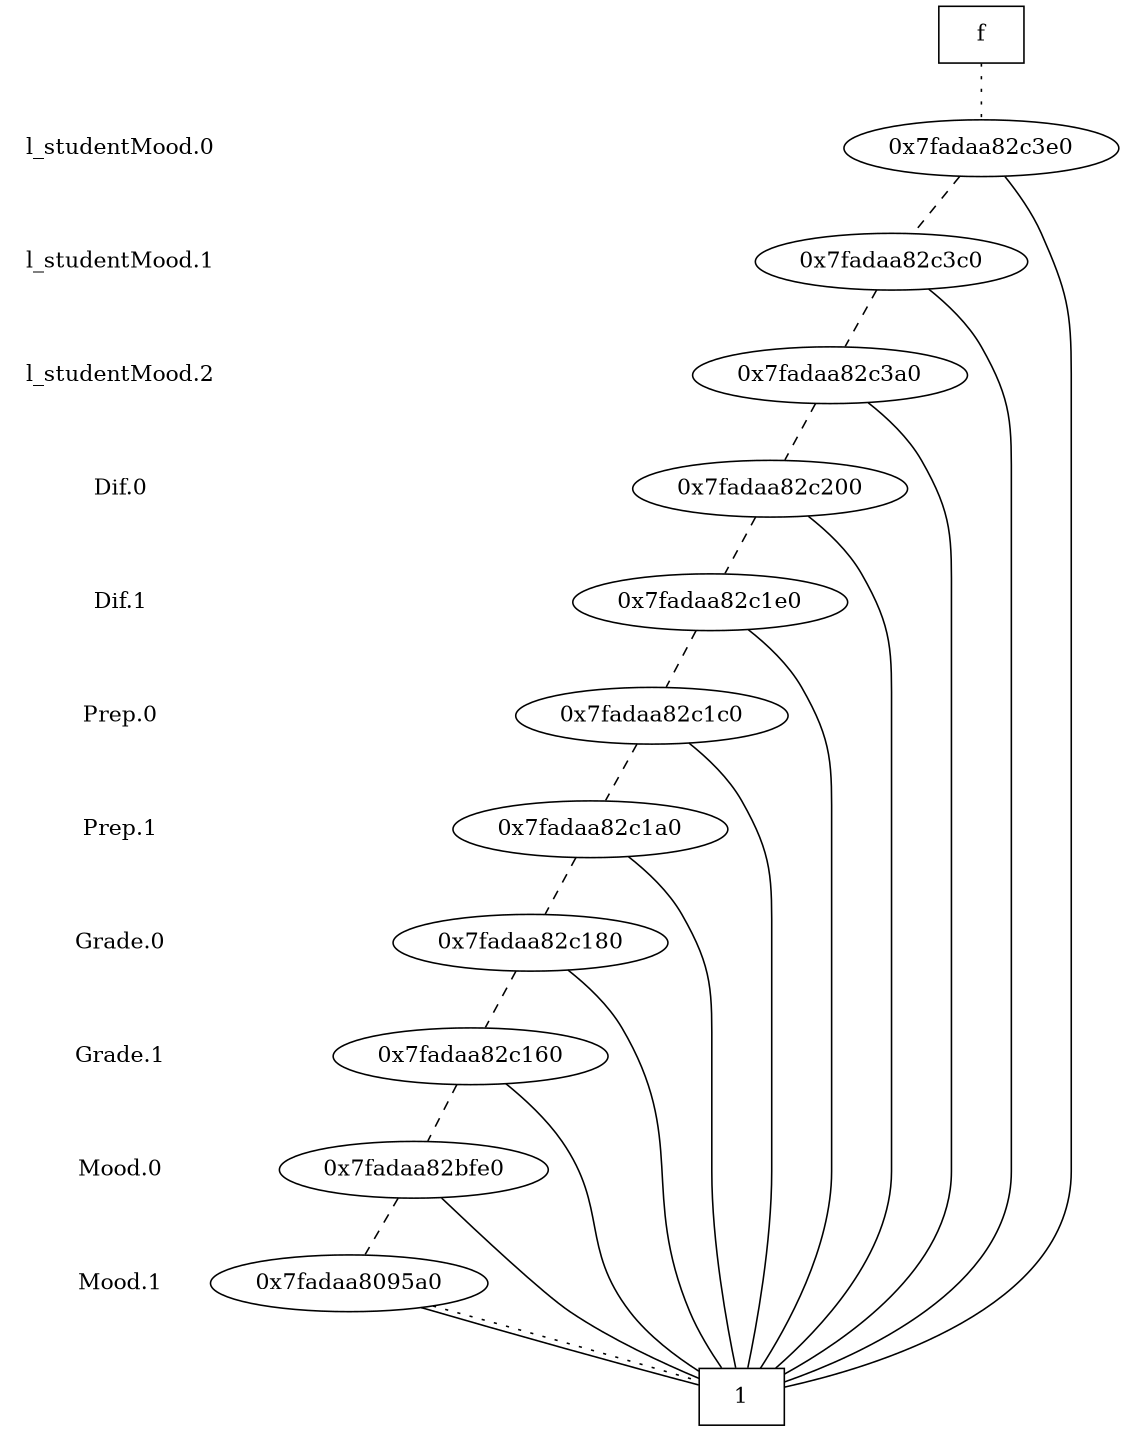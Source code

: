 digraph "DD" {
size = "7.5,10"
center = true;
edge [dir = none];
{ node [shape = plaintext];
  edge [style = invis];
  "CONST NODES" [style = invis];
" l_studentMood.0 " -> " l_studentMood.1 " -> " l_studentMood.2 " -> " Dif.0 " -> " Dif.1 " -> " Prep.0 " -> " Prep.1 " -> " Grade.0 " -> " Grade.1 " -> " Mood.0 " -> " Mood.1 " -> "CONST NODES"; 
}
{ rank = same; node [shape = box]; edge [style = invis];
"  f  "; }
{ rank = same; " l_studentMood.0 ";
"0x7fadaa82c3e0";
}
{ rank = same; " l_studentMood.1 ";
"0x7fadaa82c3c0";
}
{ rank = same; " l_studentMood.2 ";
"0x7fadaa82c3a0";
}
{ rank = same; " Dif.0 ";
"0x7fadaa82c200";
}
{ rank = same; " Dif.1 ";
"0x7fadaa82c1e0";
}
{ rank = same; " Prep.0 ";
"0x7fadaa82c1c0";
}
{ rank = same; " Prep.1 ";
"0x7fadaa82c1a0";
}
{ rank = same; " Grade.0 ";
"0x7fadaa82c180";
}
{ rank = same; " Grade.1 ";
"0x7fadaa82c160";
}
{ rank = same; " Mood.0 ";
"0x7fadaa82bfe0";
}
{ rank = same; " Mood.1 ";
"0x7fadaa8095a0";
}
{ rank = same; "CONST NODES";
{ node [shape = box]; "0x7fadaa808620";
}
}
"  f  " -> "0x7fadaa82c3e0" [style = dotted];
"0x7fadaa82c3e0" -> "0x7fadaa808620";
"0x7fadaa82c3e0" -> "0x7fadaa82c3c0" [style = dashed];
"0x7fadaa82c3c0" -> "0x7fadaa808620";
"0x7fadaa82c3c0" -> "0x7fadaa82c3a0" [style = dashed];
"0x7fadaa82c3a0" -> "0x7fadaa808620";
"0x7fadaa82c3a0" -> "0x7fadaa82c200" [style = dashed];
"0x7fadaa82c200" -> "0x7fadaa808620";
"0x7fadaa82c200" -> "0x7fadaa82c1e0" [style = dashed];
"0x7fadaa82c1e0" -> "0x7fadaa808620";
"0x7fadaa82c1e0" -> "0x7fadaa82c1c0" [style = dashed];
"0x7fadaa82c1c0" -> "0x7fadaa808620";
"0x7fadaa82c1c0" -> "0x7fadaa82c1a0" [style = dashed];
"0x7fadaa82c1a0" -> "0x7fadaa808620";
"0x7fadaa82c1a0" -> "0x7fadaa82c180" [style = dashed];
"0x7fadaa82c180" -> "0x7fadaa808620";
"0x7fadaa82c180" -> "0x7fadaa82c160" [style = dashed];
"0x7fadaa82c160" -> "0x7fadaa808620";
"0x7fadaa82c160" -> "0x7fadaa82bfe0" [style = dashed];
"0x7fadaa82bfe0" -> "0x7fadaa808620";
"0x7fadaa82bfe0" -> "0x7fadaa8095a0" [style = dashed];
"0x7fadaa8095a0" -> "0x7fadaa808620";
"0x7fadaa8095a0" -> "0x7fadaa808620" [style = dotted];
"0x7fadaa808620" [label = "1"];
}
digraph "DD" {
graph [dpi = 300];
center = true;
edge [dir = forward];
root [style=invis];
root -> 1042 [style=solid dir=both arrowtail=none];
1042 [label="18"];
999 [label="19"];
998 [label="20"];
997 [label="21"];
978 [label="22"];
977 [label="23"];
16777217 [shape=box, style=filled, label="0.000000"];
976 [label="24"];
975 [label="25"];
966 [label="26"];
965 [label="27"];
964 [label="28"];
963 [label="29"];
962 [label="30"];
961 [label="31"];
960 [label="32"];
959 [label="33"];
958 [label="34"];
957 [label="35"];
956 [label="36"];
955 [label="37"];
50331684 [label="38"];
16777229 [label="39"];
123 [shape=box, style=filled, label="0.600000"];
16777229 -> 123 [style=dashed];
16777229 -> 16777217 [style=solid dir=both arrowtail=none];
50331684 -> 16777229 [style=dashed];
50331684 -> 16777217 [style=solid dir=both arrowtail=none];
955 -> 50331684 [style=dashed];
955 -> 16777217 [style=solid dir=both arrowtail=none];
956 -> 955 [style=dashed];
956 -> 16777217 [style=solid dir=both arrowtail=none];
957 -> 956 [style=dashed];
957 -> 16777217 [style=solid dir=both arrowtail=none];
958 -> 957 [style=dashed];
958 -> 16777217 [style=solid dir=both arrowtail=none];
959 -> 958 [style=dashed];
959 -> 16777217 [style=solid dir=both arrowtail=none];
960 -> 959 [style=dashed];
960 -> 16777217 [style=solid dir=both arrowtail=none];
961 -> 960 [style=dashed];
961 -> 16777217 [style=solid dir=both arrowtail=none];
962 -> 961 [style=dashed];
962 -> 16777217 [style=solid dir=both arrowtail=none];
963 -> 962 [style=dashed];
963 -> 16777217 [style=solid dir=both arrowtail=none];
964 -> 963 [style=dashed];
964 -> 16777217 [style=solid dir=both arrowtail=none];
965 -> 16777217 [style=dashed];
965 -> 964 [style=solid dir=both arrowtail=none];
966 -> 965 [style=dashed];
966 -> 16777217 [style=solid dir=both arrowtail=none];
974 [label="26"];
973 [label="27"];
972 [label="28"];
971 [label="29"];
970 [label="30"];
969 [label="31"];
968 [label="32"];
967 [label="33"];
16777645 [label="34"];
16777644 [label="35"];
16777643 [label="36"];
16777642 [label="37"];
200 [label="38"];
199 [label="39"];
145 [shape=box, style=filled, label="0.400000"];
199 -> 145 [style=dashed];
199 -> 16777217 [style=solid dir=both arrowtail=none];
200 -> 199 [style=dashed];
200 -> 16777217 [style=solid dir=both arrowtail=none];
16777642 -> 200 [style=dashed];
16777642 -> 16777217 [style=solid dir=both arrowtail=none];
16777643 -> 16777642 [style=dashed];
16777643 -> 16777217 [style=solid dir=both arrowtail=none];
16777644 -> 16777643 [style=dashed];
16777644 -> 16777217 [style=solid dir=both arrowtail=none];
16777645 -> 16777644 [style=dashed];
16777645 -> 16777217 [style=solid dir=both arrowtail=none];
967 -> 16777645 [style=dashed];
967 -> 16777217 [style=solid dir=both arrowtail=none];
968 -> 967 [style=dashed];
968 -> 16777217 [style=solid dir=both arrowtail=none];
969 -> 968 [style=dashed];
969 -> 16777217 [style=solid dir=both arrowtail=none];
970 -> 969 [style=dashed];
970 -> 16777217 [style=solid dir=both arrowtail=none];
971 -> 970 [style=dashed];
971 -> 16777217 [style=solid dir=both arrowtail=none];
972 -> 971 [style=dashed];
972 -> 16777217 [style=solid dir=both arrowtail=none];
973 -> 972 [style=dashed];
973 -> 16777217 [style=solid dir=both arrowtail=none];
974 -> 973 [style=dashed];
974 -> 16777217 [style=solid dir=both arrowtail=none];
975 -> 966 [style=dashed];
975 -> 974 [style=solid dir=both arrowtail=none];
976 -> 975 [style=dashed];
976 -> 16777217 [style=solid dir=both arrowtail=none];
977 -> 16777217 [style=dashed];
977 -> 976 [style=solid dir=both arrowtail=none];
978 -> 977 [style=dashed];
978 -> 16777217 [style=solid dir=both arrowtail=none];
996 [label="22"];
995 [label="23"];
994 [label="24"];
993 [label="25"];
992 [label="26"];
991 [label="27"];
990 [label="28"];
989 [label="29"];
16777665 [label="30"];
984 [label="31"];
983 [label="32"];
982 [label="33"];
981 [label="34"];
16777664 [label="35"];
980 [label="36"];
979 [label="37"];
16777246 [label="38"];
16777244 [label="39"];
222 [shape=box, style=filled, label="0.700000"];
16777244 -> 222 [style=dashed];
16777244 -> 16777217 [style=solid dir=both arrowtail=none];
16777246 -> 16777244 [style=dashed];
16777246 -> 16777217 [style=solid dir=both arrowtail=none];
979 -> 16777246 [style=dashed];
979 -> 16777217 [style=solid dir=both arrowtail=none];
980 -> 979 [style=dashed];
980 -> 16777217 [style=solid dir=both arrowtail=none];
16777664 -> 980 [style=dashed];
16777664 -> 16777217 [style=solid dir=both arrowtail=none];
981 -> 16777664 [style=dashed];
981 -> 16777217 [style=solid dir=both arrowtail=none];
982 -> 981 [style=dashed];
982 -> 16777217 [style=solid dir=both arrowtail=none];
983 -> 982 [style=dashed];
983 -> 16777217 [style=solid dir=both arrowtail=none];
984 -> 16777217 [style=dashed];
984 -> 983 [style=solid dir=both arrowtail=none];
16777665 -> 984 [style=dashed];
16777665 -> 16777217 [style=solid dir=both arrowtail=none];
988 [label="30"];
16777669 [label="31"];
987 [label="32"];
16777668 [label="33"];
16777667 [label="34"];
986 [label="35"];
985 [label="36"];
16777666 [label="37"];
16777255 [label="38"];
33554494 [label="39"];
242 [shape=box, style=filled, label="0.300000"];
33554494 -> 242 [style=dashed];
33554494 -> 16777217 [style=solid dir=both arrowtail=none];
16777255 -> 33554494 [style=dashed];
16777255 -> 16777217 [style=solid dir=both arrowtail=none];
16777666 -> 16777255 [style=dashed];
16777666 -> 16777217 [style=solid dir=both arrowtail=none];
985 -> 16777666 [style=dashed];
985 -> 16777217 [style=solid dir=both arrowtail=none];
986 -> 985 [style=dashed];
986 -> 16777217 [style=solid dir=both arrowtail=none];
16777667 -> 986 [style=dashed];
16777667 -> 16777217 [style=solid dir=both arrowtail=none];
16777668 -> 16777667 [style=dashed];
16777668 -> 16777217 [style=solid dir=both arrowtail=none];
987 -> 16777668 [style=dashed];
987 -> 16777217 [style=solid dir=both arrowtail=none];
16777669 -> 987 [style=dashed];
16777669 -> 16777217 [style=solid dir=both arrowtail=none];
988 -> 16777669 [style=dashed];
988 -> 16777217 [style=solid dir=both arrowtail=none];
989 -> 16777665 [style=dashed];
989 -> 988 [style=solid dir=both arrowtail=none];
990 -> 989 [style=dashed];
990 -> 16777217 [style=solid dir=both arrowtail=none];
991 -> 16777217 [style=dashed];
991 -> 990 [style=solid dir=both arrowtail=none];
992 -> 16777217 [style=dashed];
992 -> 991 [style=solid dir=both arrowtail=none];
993 -> 992 [style=dashed];
993 -> 16777217 [style=solid dir=both arrowtail=none];
16777672 [label="25"];
16777671 [label="26"];
16777670 [label="27"];
16777670 -> 990 [style=dashed];
16777670 -> 16777217 [style=solid dir=both arrowtail=none];
16777671 -> 16777670 [style=dashed];
16777671 -> 16777217 [style=solid dir=both arrowtail=none];
16777672 -> 16777217 [style=dashed];
16777672 -> 16777671 [style=solid dir=both arrowtail=none];
994 -> 993 [style=dashed];
994 -> 16777672 [style=solid dir=both arrowtail=none];
995 -> 994 [style=dashed];
995 -> 16777217 [style=solid dir=both arrowtail=none];
996 -> 16777217 [style=dashed];
996 -> 995 [style=solid dir=both arrowtail=none];
997 -> 978 [style=dashed];
997 -> 996 [style=solid dir=both arrowtail=none];
16777673 [label="21"];
50332068 [label="22"];
50332067 [label="23"];
50332066 [label="24"];
50332065 [label="25"];
50332064 [label="26"];
50332063 [label="27"];
50332062 [label="28"];
50332050 [label="29"];
50332049 [label="30"];
50332048 [label="31"];
50332047 [label="32"];
50332046 [label="33"];
50332041 [label="34"];
50332040 [label="35"];
50332039 [label="36"];
50332038 [label="37"];
16777276 [label="38"];
33554521 [label="39"];
321 [shape=box, style=filled, label="0.950000"];
33554521 -> 321 [style=dashed];
33554521 -> 16777217 [style=solid dir=both arrowtail=none];
16777276 -> 33554521 [style=dashed];
16777276 -> 16777217 [style=solid dir=both arrowtail=none];
50332038 -> 16777276 [style=dashed];
50332038 -> 16777217 [style=solid dir=both arrowtail=none];
50332039 -> 50332038 [style=dashed];
50332039 -> 16777217 [style=solid dir=both arrowtail=none];
50332040 -> 16777217 [style=dashed];
50332040 -> 50332039 [style=solid dir=both arrowtail=none];
50332041 -> 50332040 [style=dashed];
50332041 -> 16777217 [style=solid dir=both arrowtail=none];
50332045 [label="34"];
50332044 [label="35"];
50332043 [label="36"];
50332042 [label="37"];
372 [label="38"];
50331750 [label="39"];
343 [shape=box, style=filled, label="0.050000"];
50331750 -> 343 [style=dashed];
50331750 -> 16777217 [style=solid dir=both arrowtail=none];
372 -> 50331750 [style=dashed];
372 -> 16777217 [style=solid dir=both arrowtail=none];
50332042 -> 372 [style=dashed];
50332042 -> 16777217 [style=solid dir=both arrowtail=none];
50332043 -> 50332042 [style=dashed];
50332043 -> 16777217 [style=solid dir=both arrowtail=none];
50332044 -> 50332043 [style=dashed];
50332044 -> 16777217 [style=solid dir=both arrowtail=none];
50332045 -> 50332044 [style=dashed];
50332045 -> 16777217 [style=solid dir=both arrowtail=none];
50332046 -> 50332041 [style=dashed];
50332046 -> 50332045 [style=solid dir=both arrowtail=none];
50332047 -> 50332046 [style=dashed];
50332047 -> 16777217 [style=solid dir=both arrowtail=none];
50332048 -> 16777217 [style=dashed];
50332048 -> 50332047 [style=solid dir=both arrowtail=none];
50332049 -> 16777217 [style=dashed];
50332049 -> 50332048 [style=solid dir=both arrowtail=none];
50332050 -> 50332049 [style=dashed];
50332050 -> 16777217 [style=solid dir=both arrowtail=none];
50332061 [label="29"];
50332060 [label="30"];
50332059 [label="31"];
50332058 [label="32"];
50332057 [label="33"];
50332054 [label="34"];
50332053 [label="35"];
50332052 [label="36"];
50332051 [label="37"];
33554580 [label="38"];
50331815 [label="39"];
469 [shape=box, style=filled, label="0.500000"];
50331815 -> 469 [style=dashed];
50331815 -> 16777217 [style=solid dir=both arrowtail=none];
33554580 -> 50331815 [style=dashed];
33554580 -> 16777217 [style=solid dir=both arrowtail=none];
50332051 -> 33554580 [style=dashed];
50332051 -> 16777217 [style=solid dir=both arrowtail=none];
50332052 -> 50332051 [style=dashed];
50332052 -> 16777217 [style=solid dir=both arrowtail=none];
50332053 -> 16777217 [style=dashed];
50332053 -> 50332052 [style=solid dir=both arrowtail=none];
50332054 -> 50332053 [style=dashed];
50332054 -> 16777217 [style=solid dir=both arrowtail=none];
50332056 [label="34"];
50332055 [label="35"];
50332055 -> 50332052 [style=dashed];
50332055 -> 16777217 [style=solid dir=both arrowtail=none];
50332056 -> 50332055 [style=dashed];
50332056 -> 16777217 [style=solid dir=both arrowtail=none];
50332057 -> 50332054 [style=dashed];
50332057 -> 50332056 [style=solid dir=both arrowtail=none];
50332058 -> 50332057 [style=dashed];
50332058 -> 16777217 [style=solid dir=both arrowtail=none];
50332059 -> 50332058 [style=dashed];
50332059 -> 16777217 [style=solid dir=both arrowtail=none];
50332060 -> 50332059 [style=dashed];
50332060 -> 16777217 [style=solid dir=both arrowtail=none];
50332061 -> 16777217 [style=dashed];
50332061 -> 50332060 [style=solid dir=both arrowtail=none];
50332062 -> 50332050 [style=dashed];
50332062 -> 50332061 [style=solid dir=both arrowtail=none];
50332063 -> 16777217 [style=dashed];
50332063 -> 50332062 [style=solid dir=both arrowtail=none];
50332064 -> 16777217 [style=dashed];
50332064 -> 50332063 [style=solid dir=both arrowtail=none];
50332065 -> 50332064 [style=dashed];
50332065 -> 16777217 [style=solid dir=both arrowtail=none];
16777663 [label="25"];
16777662 [label="26"];
16777661 [label="27"];
16777660 [label="28"];
16777650 [label="29"];
16777649 [label="30"];
16777648 [label="31"];
16777647 [label="32"];
16777646 [label="33"];
16777641 [label="34"];
16777640 [label="35"];
16777640 -> 16777217 [style=dashed];
16777640 -> 956 [style=solid dir=both arrowtail=none];
16777641 -> 16777640 [style=dashed];
16777641 -> 16777217 [style=solid dir=both arrowtail=none];
16777646 -> 16777641 [style=dashed];
16777646 -> 16777645 [style=solid dir=both arrowtail=none];
16777647 -> 16777646 [style=dashed];
16777647 -> 16777217 [style=solid dir=both arrowtail=none];
16777648 -> 16777217 [style=dashed];
16777648 -> 16777647 [style=solid dir=both arrowtail=none];
16777649 -> 16777217 [style=dashed];
16777649 -> 16777648 [style=solid dir=both arrowtail=none];
16777650 -> 16777649 [style=dashed];
16777650 -> 16777217 [style=solid dir=both arrowtail=none];
16777659 [label="29"];
16777658 [label="30"];
16777657 [label="31"];
16777656 [label="32"];
16777655 [label="33"];
16777652 [label="34"];
16777651 [label="35"];
16777651 -> 16777217 [style=dashed];
16777651 -> 50332043 [style=solid dir=both arrowtail=none];
16777652 -> 16777651 [style=dashed];
16777652 -> 16777217 [style=solid dir=both arrowtail=none];
16777654 [label="34"];
16777653 [label="35"];
16777653 -> 50332039 [style=dashed];
16777653 -> 16777217 [style=solid dir=both arrowtail=none];
16777654 -> 16777653 [style=dashed];
16777654 -> 16777217 [style=solid dir=both arrowtail=none];
16777655 -> 16777652 [style=dashed];
16777655 -> 16777654 [style=solid dir=both arrowtail=none];
16777656 -> 16777655 [style=dashed];
16777656 -> 16777217 [style=solid dir=both arrowtail=none];
16777657 -> 16777656 [style=dashed];
16777657 -> 16777217 [style=solid dir=both arrowtail=none];
16777658 -> 16777657 [style=dashed];
16777658 -> 16777217 [style=solid dir=both arrowtail=none];
16777659 -> 16777217 [style=dashed];
16777659 -> 16777658 [style=solid dir=both arrowtail=none];
16777660 -> 16777650 [style=dashed];
16777660 -> 16777659 [style=solid dir=both arrowtail=none];
16777661 -> 16777660 [style=dashed];
16777661 -> 16777217 [style=solid dir=both arrowtail=none];
16777662 -> 16777661 [style=dashed];
16777662 -> 16777217 [style=solid dir=both arrowtail=none];
16777663 -> 16777217 [style=dashed];
16777663 -> 16777662 [style=solid dir=both arrowtail=none];
50332066 -> 50332065 [style=dashed];
50332066 -> 16777663 [style=solid dir=both arrowtail=none];
50332067 -> 16777217 [style=dashed];
50332067 -> 50332066 [style=solid dir=both arrowtail=none];
50332068 -> 50332067 [style=dashed];
50332068 -> 16777217 [style=solid dir=both arrowtail=none];
16777673 -> 16777217 [style=dashed];
16777673 -> 50332068 [style=solid dir=both arrowtail=none];
998 -> 997 [style=dashed];
998 -> 16777673 [style=solid dir=both arrowtail=none];
33554838 [label="20"];
33554837 [label="21"];
33554836 [label="22"];
33554835 [label="23"];
33554834 [label="24"];
33554833 [label="25"];
33554832 [label="26"];
33554831 [label="27"];
33554830 [label="28"];
33554826 [label="29"];
33554825 [label="30"];
33554824 [label="31"];
33554823 [label="32"];
33554818 [label="33"];
33554817 [label="34"];
33554816 [label="35"];
33554815 [label="36"];
16777584 [label="37"];
16777582 [label="38"];
16777578 [label="39"];
16777577 [shape=box, style=filled, label="0.900000"];
16777578 -> 16777217 [style=dashed];
16777578 -> 16777577 [style=solid dir=both arrowtail=none];
16777582 -> 16777578 [style=dashed];
16777582 -> 16777217 [style=solid dir=both arrowtail=none];
16777583 [label="38"];
16777580 [label="39"];
16777579 [shape=box, style=filled, label="0.100000"];
16777580 -> 16777579 [style=dashed];
16777580 -> 16777217 [style=solid dir=both arrowtail=none];
16777583 -> 16777580 [style=dashed];
16777583 -> 16777217 [style=solid dir=both arrowtail=none];
16777584 -> 16777582 [style=dashed];
16777584 -> 16777583 [style=solid dir=both arrowtail=none];
33554815 -> 16777584 [style=dashed];
33554815 -> 16777217 [style=solid dir=both arrowtail=none];
33554816 -> 16777217 [style=dashed];
33554816 -> 33554815 [style=solid dir=both arrowtail=none];
33554817 -> 16777217 [style=dashed];
33554817 -> 33554816 [style=solid dir=both arrowtail=none];
33554818 -> 33554817 [style=dashed];
33554818 -> 16777217 [style=solid dir=both arrowtail=none];
33554822 [label="33"];
33554821 [label="34"];
33554820 [label="35"];
33554819 [label="36"];
723 [label="37"];
16777486 [label="38"];
16777254 [label="39"];
16777254 -> 16777217 [style=dashed];
16777254 -> 242 [style=solid dir=both arrowtail=none];
16777486 -> 16777254 [style=dashed];
16777486 -> 16777217 [style=solid dir=both arrowtail=none];
723 -> 16777486 [style=dashed];
723 -> 16777246 [style=solid dir=both arrowtail=none];
33554819 -> 723 [style=dashed];
33554819 -> 16777217 [style=solid dir=both arrowtail=none];
33554820 -> 33554819 [style=dashed];
33554820 -> 16777217 [style=solid dir=both arrowtail=none];
33554821 -> 33554820 [style=dashed];
33554821 -> 16777217 [style=solid dir=both arrowtail=none];
33554822 -> 16777217 [style=dashed];
33554822 -> 33554821 [style=solid dir=both arrowtail=none];
33554823 -> 33554818 [style=dashed];
33554823 -> 33554822 [style=solid dir=both arrowtail=none];
33554824 -> 16777217 [style=dashed];
33554824 -> 33554823 [style=solid dir=both arrowtail=none];
33554825 -> 16777217 [style=dashed];
33554825 -> 33554824 [style=solid dir=both arrowtail=none];
33554826 -> 33554825 [style=dashed];
33554826 -> 16777217 [style=solid dir=both arrowtail=none];
33554829 [label="29"];
33554828 [label="30"];
33554827 [label="31"];
33554827 -> 33554823 [style=dashed];
33554827 -> 16777217 [style=solid dir=both arrowtail=none];
33554828 -> 33554827 [style=dashed];
33554828 -> 16777217 [style=solid dir=both arrowtail=none];
33554829 -> 16777217 [style=dashed];
33554829 -> 33554828 [style=solid dir=both arrowtail=none];
33554830 -> 33554826 [style=dashed];
33554830 -> 33554829 [style=solid dir=both arrowtail=none];
33554831 -> 16777217 [style=dashed];
33554831 -> 33554830 [style=solid dir=both arrowtail=none];
33554832 -> 16777217 [style=dashed];
33554832 -> 33554831 [style=solid dir=both arrowtail=none];
33554833 -> 33554832 [style=dashed];
33554833 -> 16777217 [style=solid dir=both arrowtail=none];
50332071 [label="25"];
50332070 [label="26"];
50332069 [label="27"];
50332069 -> 33554830 [style=dashed];
50332069 -> 16777217 [style=solid dir=both arrowtail=none];
50332070 -> 50332069 [style=dashed];
50332070 -> 16777217 [style=solid dir=both arrowtail=none];
50332071 -> 16777217 [style=dashed];
50332071 -> 50332070 [style=solid dir=both arrowtail=none];
33554834 -> 33554833 [style=dashed];
33554834 -> 50332071 [style=solid dir=both arrowtail=none];
33554835 -> 33554834 [style=dashed];
33554835 -> 16777217 [style=solid dir=both arrowtail=none];
33554836 -> 16777217 [style=dashed];
33554836 -> 33554835 [style=solid dir=both arrowtail=none];
33554837 -> 33554836 [style=dashed];
33554837 -> 16777217 [style=solid dir=both arrowtail=none];
33554838 -> 16777217 [style=dashed];
33554838 -> 33554837 [style=solid dir=both arrowtail=none];
999 -> 998 [style=dashed];
999 -> 33554838 [style=solid dir=both arrowtail=none];
16777688 [label="19"];
50332103 [label="20"];
50332102 [label="21"];
50332101 [label="22"];
50332100 [label="23"];
50332099 [label="24"];
50332098 [label="25"];
50332097 [label="26"];
50332096 [label="27"];
16777684 [label="28"];
16777683 [label="29"];
50332095 [label="30"];
50332094 [label="31"];
33554854 [label="32"];
33554851 [label="33"];
33554850 [label="34"];
16777682 [label="35"];
1038 [label="36"];
33554849 [label="37"];
50332092 [label="38"];
50331659 [label="39"];
45 [shape=box, style=filled, label="1.000000"];
50331659 -> 16777217 [style=dashed];
50331659 -> 45 [style=solid dir=both arrowtail=none];
50332092 -> 16777217 [style=dashed];
50332092 -> 50331659 [style=solid dir=both arrowtail=none];
33554849 -> 50332092 [style=dashed];
33554849 -> 16777217 [style=solid dir=both arrowtail=none];
16777223 [label="37"];
33554440 [label="38"];
95 [label="39"];
95 -> 45 [style=dashed];
95 -> 16777217 [style=solid dir=both arrowtail=none];
33554440 -> 95 [style=dashed];
33554440 -> 16777217 [style=solid dir=both arrowtail=none];
16777223 -> 16777217 [style=dashed];
16777223 -> 33554440 [style=solid dir=both arrowtail=none];
1038 -> 33554849 [style=dashed];
1038 -> 16777223 [style=solid dir=both arrowtail=none];
16777682 -> 16777217 [style=dashed];
16777682 -> 1038 [style=solid dir=both arrowtail=none];
33554850 -> 16777217 [style=dashed];
33554850 -> 16777682 [style=solid dir=both arrowtail=none];
33554851 -> 33554850 [style=dashed];
33554851 -> 16777217 [style=solid dir=both arrowtail=none];
50332093 [label="33"];
33554853 [label="34"];
33554852 [label="35"];
33554852 -> 1038 [style=dashed];
33554852 -> 16777217 [style=solid dir=both arrowtail=none];
33554853 -> 33554852 [style=dashed];
33554853 -> 16777217 [style=solid dir=both arrowtail=none];
50332093 -> 16777217 [style=dashed];
50332093 -> 33554853 [style=solid dir=both arrowtail=none];
33554854 -> 33554851 [style=dashed];
33554854 -> 50332093 [style=solid dir=both arrowtail=none];
50332094 -> 16777217 [style=dashed];
50332094 -> 33554854 [style=solid dir=both arrowtail=none];
50332095 -> 16777217 [style=dashed];
50332095 -> 50332094 [style=solid dir=both arrowtail=none];
16777683 -> 50332095 [style=dashed];
16777683 -> 16777217 [style=solid dir=both arrowtail=none];
33554855 [label="29"];
1040 [label="30"];
1039 [label="31"];
1039 -> 33554854 [style=dashed];
1039 -> 16777217 [style=solid dir=both arrowtail=none];
1040 -> 1039 [style=dashed];
1040 -> 16777217 [style=solid dir=both arrowtail=none];
33554855 -> 16777217 [style=dashed];
33554855 -> 1040 [style=solid dir=both arrowtail=none];
16777684 -> 16777683 [style=dashed];
16777684 -> 33554855 [style=solid dir=both arrowtail=none];
50332096 -> 16777217 [style=dashed];
50332096 -> 16777684 [style=solid dir=both arrowtail=none];
50332097 -> 16777217 [style=dashed];
50332097 -> 50332096 [style=solid dir=both arrowtail=none];
50332098 -> 50332097 [style=dashed];
50332098 -> 16777217 [style=solid dir=both arrowtail=none];
16777687 [label="25"];
16777686 [label="26"];
16777685 [label="27"];
16777685 -> 16777684 [style=dashed];
16777685 -> 16777217 [style=solid dir=both arrowtail=none];
16777686 -> 16777685 [style=dashed];
16777686 -> 16777217 [style=solid dir=both arrowtail=none];
16777687 -> 16777217 [style=dashed];
16777687 -> 16777686 [style=solid dir=both arrowtail=none];
50332099 -> 50332098 [style=dashed];
50332099 -> 16777687 [style=solid dir=both arrowtail=none];
50332100 -> 50332099 [style=dashed];
50332100 -> 16777217 [style=solid dir=both arrowtail=none];
50332101 -> 50332100 [style=dashed];
50332101 -> 16777217 [style=solid dir=both arrowtail=none];
50332102 -> 50332101 [style=dashed];
50332102 -> 16777217 [style=solid dir=both arrowtail=none];
50332103 -> 50332102 [style=dashed];
50332103 -> 16777217 [style=solid dir=both arrowtail=none];
16777688 -> 16777217 [style=dashed];
16777688 -> 50332103 [style=solid dir=both arrowtail=none];
1042 -> 999 [style=dashed];
1042 -> 16777688 [style=solid dir=both arrowtail=none];
}
digraph "DD" {
graph [dpi = 300];
center = true;
edge [dir = forward];
root [style=invis];
root -> 901 [style=solid dir=both arrowtail=dot];
901 [label="18"];
900 [label="20"];
899 [label="22"];
892 [label="24"];
891 [label="26"];
890 [label="28"];
889 [label="30"];
888 [label="32"];
887 [label="34"];
877 [label="36"];
86 [label="38"];
0 [shape=box, style=filled, label="F"];
86 -> 0 [style=dashed];
86 -> 0 [style=solid dir=both arrowtail=dot];
877 -> 86 [style=dashed];
877 -> 0 [style=solid dir=both arrowtail=dot];
887 -> 877 [style=dashed];
887 -> 0 [style=solid dir=both arrowtail=dot];
888 -> 887 [style=dashed];
888 -> 0 [style=solid dir=both arrowtail=dot];
889 -> 888 [style=dashed];
889 -> 0 [style=solid dir=both arrowtail=dot];
890 -> 889 [style=dashed];
890 -> 0 [style=solid dir=both arrowtail=dot];
891 -> 890 [style=dashed];
891 -> 0 [style=solid dir=both arrowtail=dot];
892 -> 891 [style=dashed];
892 -> 0 [style=solid dir=both arrowtail=dot];
899 -> 892 [style=dashed];
899 -> 0 [style=solid dir=both arrowtail=dot];
900 -> 899 [style=dashed];
900 -> 0 [style=solid dir=both arrowtail=dot];
901 -> 900 [style=dashed];
901 -> 0 [style=solid dir=both arrowtail=dot];
}
